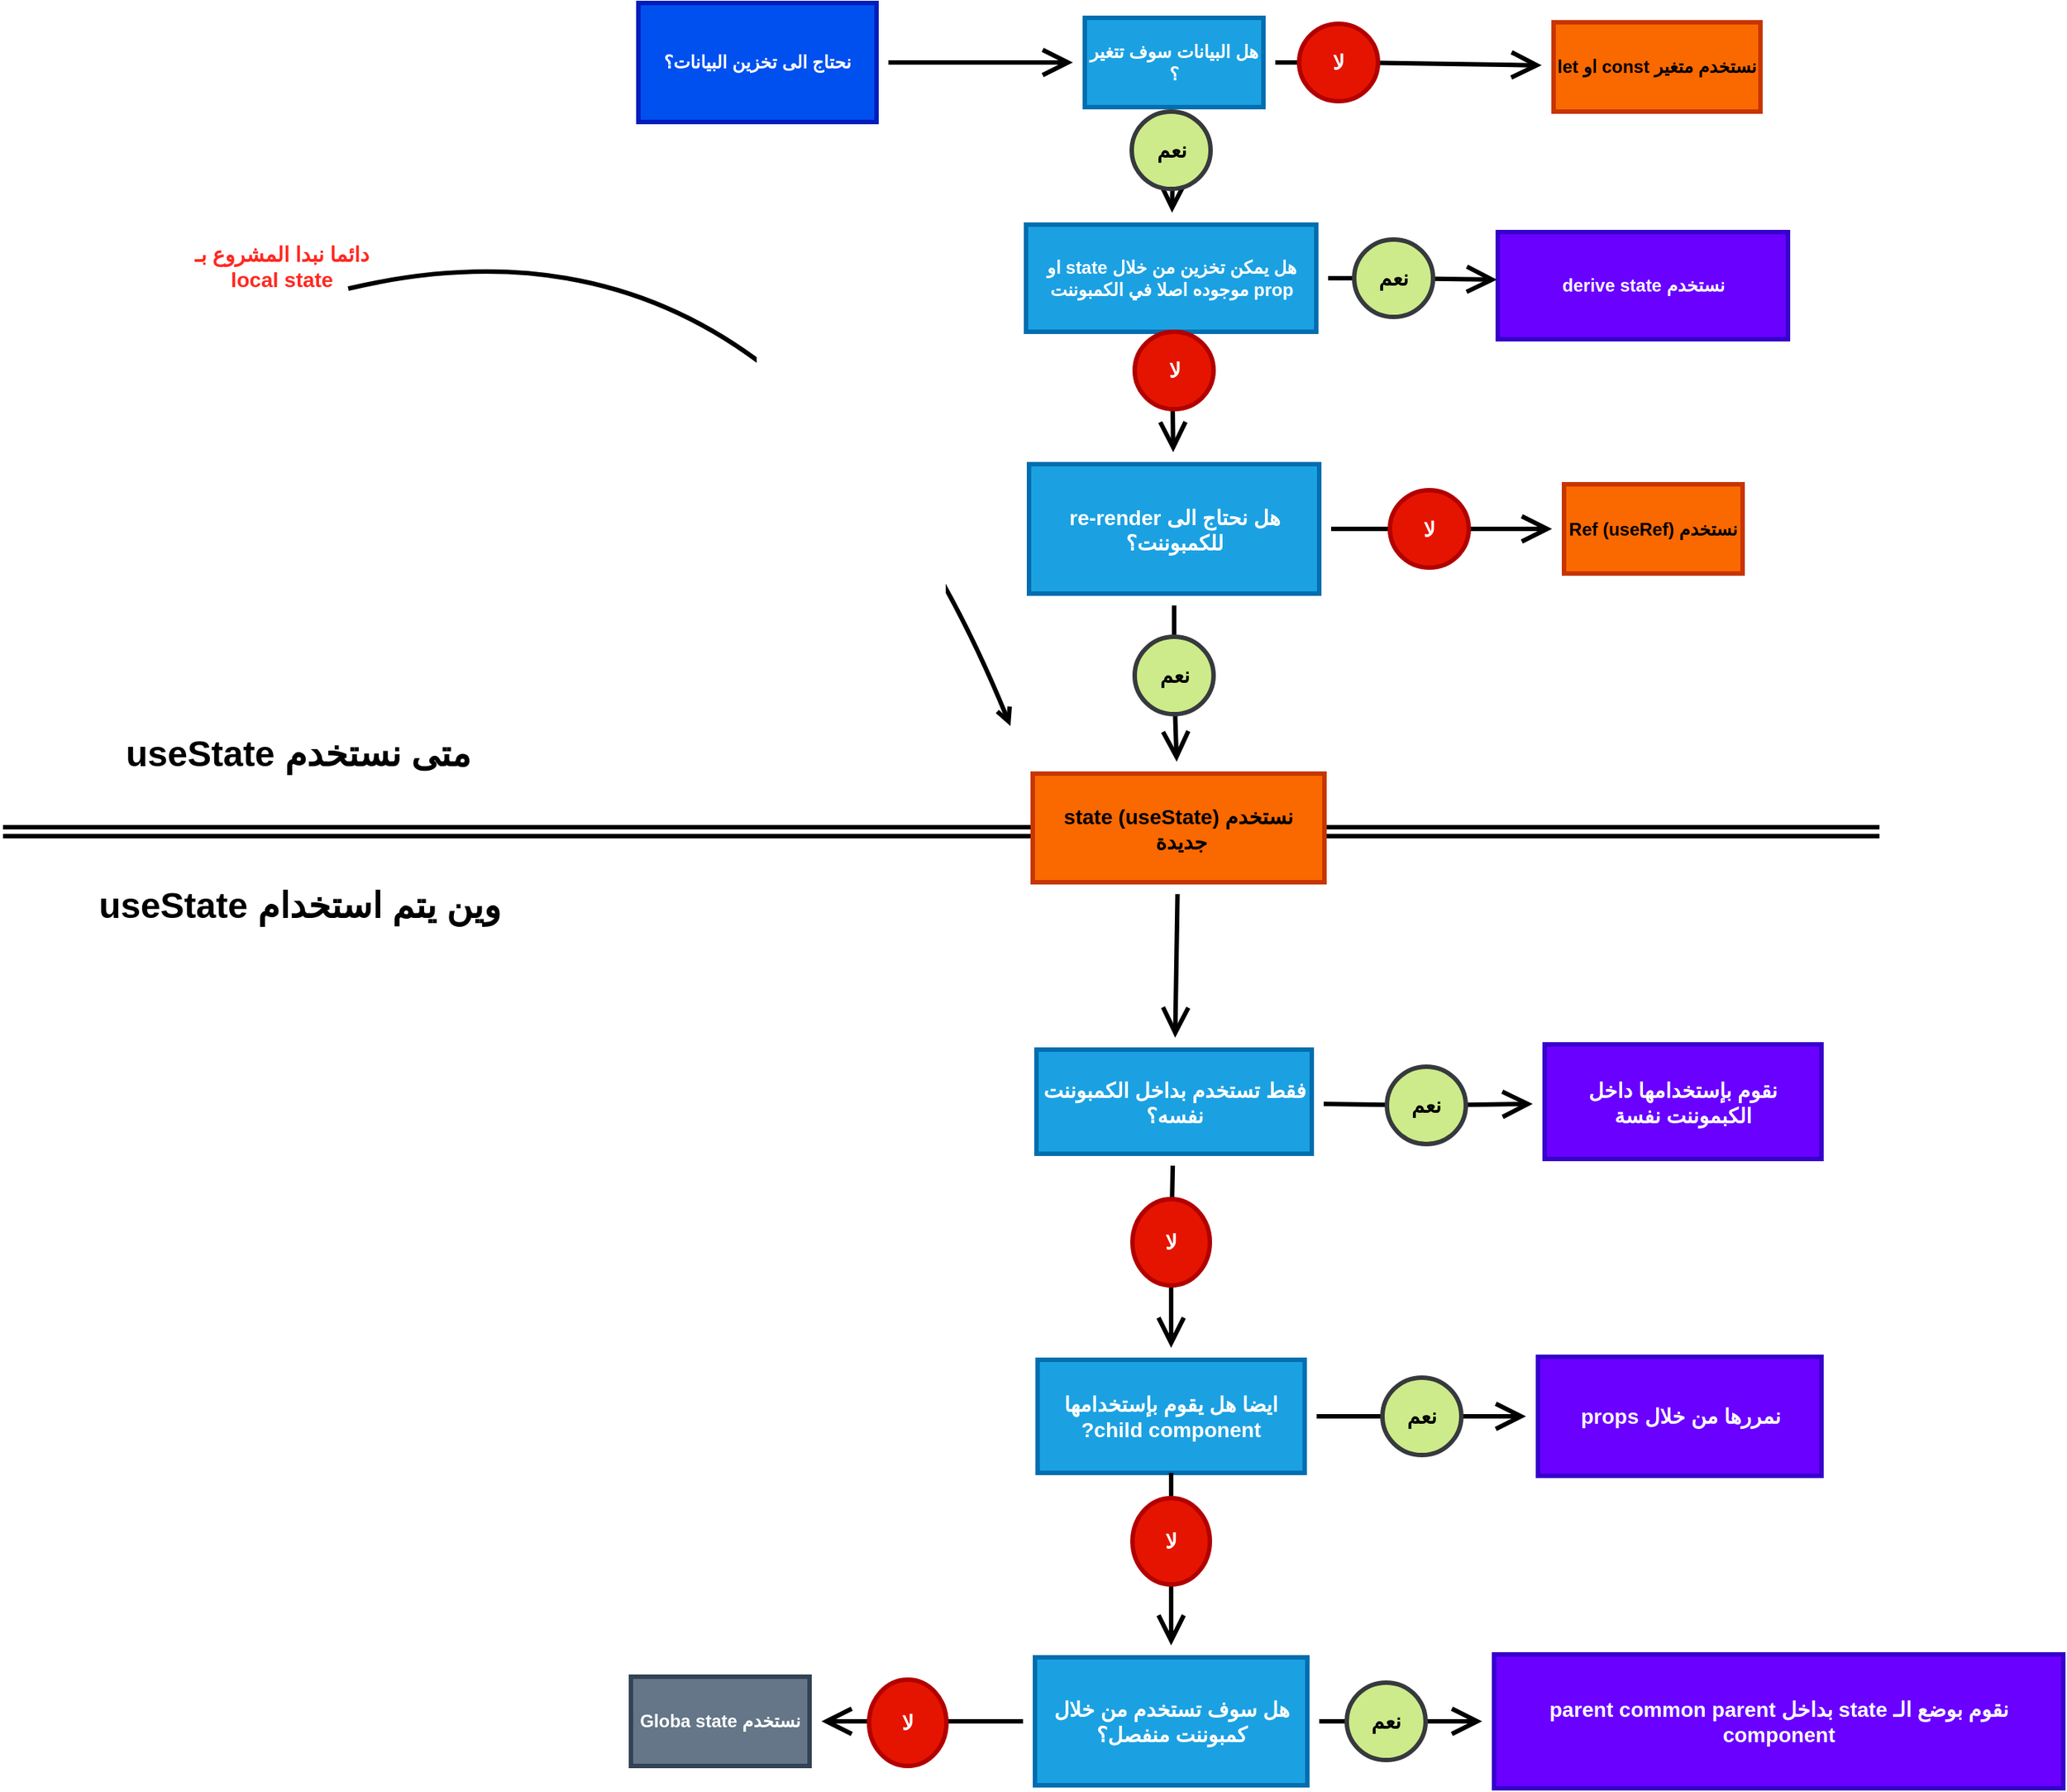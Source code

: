<mxfile>
    <diagram id="fqxXJ3uy9Zd_NtkItkxH" name="Page-1">
        <mxGraphModel dx="2209" dy="1938" grid="0" gridSize="10" guides="1" tooltips="1" connect="1" arrows="1" fold="1" page="1" pageScale="1" pageWidth="850" pageHeight="1100" background="#FFFFFF" math="0" shadow="0">
            <root>
                <mxCell id="0"/>
                <mxCell id="1" parent="0"/>
                <mxCell id="4" value="" style="edgeStyle=none;curved=1;rounded=0;orthogonalLoop=1;jettySize=auto;html=1;endArrow=open;startSize=14;endSize=14;sourcePerimeterSpacing=8;targetPerimeterSpacing=8;strokeWidth=3;" edge="1" parent="1" source="2" target="3">
                    <mxGeometry relative="1" as="geometry"/>
                </mxCell>
                <mxCell id="2" value="&lt;b&gt;نحتاج الى تخزين البيانات؟&lt;/b&gt;" style="rounded=0;whiteSpace=wrap;html=1;strokeWidth=3;fillColor=#0050ef;strokeColor=#001DBC;fontColor=#ffffff;" vertex="1" parent="1">
                    <mxGeometry x="85" y="-163" width="160" height="80" as="geometry"/>
                </mxCell>
                <mxCell id="6" value="" style="edgeStyle=none;curved=1;rounded=0;orthogonalLoop=1;jettySize=auto;html=1;endArrow=open;startSize=14;endSize=14;targetPerimeterSpacing=8;strokeWidth=3;startArrow=none;" edge="1" parent="1" source="40" target="5">
                    <mxGeometry relative="1" as="geometry"/>
                </mxCell>
                <mxCell id="8" value="" style="edgeStyle=none;curved=1;rounded=0;orthogonalLoop=1;jettySize=auto;html=1;endArrow=open;startSize=14;endSize=14;sourcePerimeterSpacing=8;targetPerimeterSpacing=8;strokeWidth=3;" edge="1" parent="1" source="3" target="7">
                    <mxGeometry relative="1" as="geometry"/>
                </mxCell>
                <mxCell id="3" value="&lt;b&gt;هل البيانات سوف تتغير ؟&lt;/b&gt;" style="whiteSpace=wrap;html=1;rounded=0;strokeWidth=3;fillColor=#1ba1e2;fontColor=#ffffff;strokeColor=#006EAF;" vertex="1" parent="1">
                    <mxGeometry x="385" y="-153" width="120" height="60" as="geometry"/>
                </mxCell>
                <mxCell id="5" value="&lt;div style=&quot;direction: rtl;&quot;&gt;&lt;span style=&quot;background-color: initial;&quot;&gt;&lt;b&gt;نستخدم متغير const او let&lt;/b&gt;&lt;/span&gt;&lt;/div&gt;" style="whiteSpace=wrap;html=1;rounded=0;strokeWidth=3;fillColor=#fa6800;fontColor=#000000;strokeColor=#C73500;" vertex="1" parent="1">
                    <mxGeometry x="700" y="-150" width="139" height="60" as="geometry"/>
                </mxCell>
                <mxCell id="10" value="" style="edgeStyle=none;curved=1;rounded=0;orthogonalLoop=1;jettySize=auto;html=1;endArrow=open;startSize=14;endSize=14;targetPerimeterSpacing=8;strokeWidth=3;startArrow=none;" edge="1" parent="1" source="43">
                    <mxGeometry relative="1" as="geometry">
                        <mxPoint x="662" y="23" as="targetPoint"/>
                    </mxGeometry>
                </mxCell>
                <mxCell id="13" value="" style="edgeStyle=none;curved=1;rounded=0;orthogonalLoop=1;jettySize=auto;html=1;endArrow=open;startSize=14;endSize=14;sourcePerimeterSpacing=8;targetPerimeterSpacing=8;strokeWidth=3;" edge="1" parent="1" source="7" target="12">
                    <mxGeometry relative="1" as="geometry"/>
                </mxCell>
                <mxCell id="7" value="&lt;div style=&quot;direction: rtl;&quot;&gt;&lt;span style=&quot;background-color: initial;&quot;&gt;&lt;b&gt;هل يمكن تخزين من خلال state او prop موجوده اصلا في الكمبوننت&lt;/b&gt;&lt;/span&gt;&lt;/div&gt;" style="whiteSpace=wrap;html=1;rounded=0;strokeWidth=3;fillColor=#1ba1e2;fontColor=#ffffff;strokeColor=#006EAF;" vertex="1" parent="1">
                    <mxGeometry x="345.5" y="-14" width="195" height="72" as="geometry"/>
                </mxCell>
                <mxCell id="9" value="&lt;div style=&quot;direction: rtl;&quot;&gt;&lt;b&gt;نستخدم derive state&lt;/b&gt;&lt;/div&gt;" style="whiteSpace=wrap;html=1;rounded=0;strokeWidth=3;fillColor=#6a00ff;fontColor=#ffffff;strokeColor=#3700CC;" vertex="1" parent="1">
                    <mxGeometry x="662.5" y="-9" width="195" height="72" as="geometry"/>
                </mxCell>
                <mxCell id="15" value="" style="edgeStyle=none;curved=1;rounded=0;orthogonalLoop=1;jettySize=auto;html=1;strokeWidth=3;endArrow=open;startSize=14;endSize=14;targetPerimeterSpacing=8;startArrow=none;" edge="1" parent="1" source="46" target="14">
                    <mxGeometry relative="1" as="geometry"/>
                </mxCell>
                <mxCell id="19" value="" style="edgeStyle=none;curved=1;rounded=0;orthogonalLoop=1;jettySize=auto;html=1;strokeWidth=3;endArrow=open;startSize=14;endSize=14;targetPerimeterSpacing=8;startArrow=none;" edge="1" parent="1" source="48" target="18">
                    <mxGeometry relative="1" as="geometry"/>
                </mxCell>
                <mxCell id="12" value="&lt;h3 style=&quot;direction: rtl;&quot;&gt;&lt;span style=&quot;background-color: initial;&quot;&gt;&lt;b&gt;هل نحتاج الى re-render للكمبوننت؟&lt;/b&gt;&lt;/span&gt;&lt;/h3&gt;" style="whiteSpace=wrap;html=1;rounded=0;strokeWidth=3;fillColor=#1ba1e2;fontColor=#ffffff;strokeColor=#006EAF;" vertex="1" parent="1">
                    <mxGeometry x="347.5" y="147" width="195" height="87" as="geometry"/>
                </mxCell>
                <mxCell id="14" value="&lt;div style=&quot;direction: rtl;&quot;&gt;&lt;span style=&quot;background-color: initial;&quot;&gt;&lt;b&gt;نستخدم Ref (useRef)&lt;/b&gt;&lt;/span&gt;&lt;/div&gt;" style="whiteSpace=wrap;html=1;rounded=0;strokeWidth=3;fillColor=#fa6800;fontColor=#000000;strokeColor=#C73500;" vertex="1" parent="1">
                    <mxGeometry x="707" y="160.5" width="120" height="60" as="geometry"/>
                </mxCell>
                <mxCell id="21" value="" style="edgeStyle=none;curved=1;rounded=0;orthogonalLoop=1;jettySize=auto;html=1;strokeWidth=3;endArrow=open;startSize=14;endSize=14;sourcePerimeterSpacing=8;targetPerimeterSpacing=8;" edge="1" parent="1" source="18" target="20">
                    <mxGeometry relative="1" as="geometry"/>
                </mxCell>
                <mxCell id="23" value="" style="edgeStyle=none;curved=1;rounded=0;orthogonalLoop=1;jettySize=auto;html=1;strokeWidth=3;endArrow=open;startSize=14;endSize=14;targetPerimeterSpacing=8;startArrow=none;" edge="1" parent="1" source="50" target="22">
                    <mxGeometry relative="1" as="geometry"/>
                </mxCell>
                <mxCell id="25" value="" style="edgeStyle=none;curved=1;rounded=0;orthogonalLoop=1;jettySize=auto;html=1;strokeWidth=3;endArrow=open;startSize=14;endSize=14;targetPerimeterSpacing=8;startArrow=none;" edge="1" parent="1" source="56" target="24">
                    <mxGeometry relative="1" as="geometry"/>
                </mxCell>
                <mxCell id="20" value="&lt;h3&gt;فقط تستخدم بداخل الكمبوننت نفسه؟&lt;/h3&gt;" style="whiteSpace=wrap;html=1;rounded=0;strokeWidth=3;fillColor=#1ba1e2;fontColor=#ffffff;strokeColor=#006EAF;" vertex="1" parent="1">
                    <mxGeometry x="352.5" y="540.5" width="185" height="70" as="geometry"/>
                </mxCell>
                <mxCell id="22" value="&lt;h3&gt;نقوم بإستخدامها داخل الكبموننت نفسة&lt;/h3&gt;" style="whiteSpace=wrap;html=1;rounded=0;strokeWidth=3;fillColor=#6a00ff;fontColor=#ffffff;strokeColor=#3700CC;" vertex="1" parent="1">
                    <mxGeometry x="694" y="537" width="186" height="77" as="geometry"/>
                </mxCell>
                <mxCell id="27" value="" style="edgeStyle=none;curved=1;rounded=0;orthogonalLoop=1;jettySize=auto;html=1;strokeWidth=3;endArrow=open;startSize=14;endSize=14;targetPerimeterSpacing=8;exitX=0.5;exitY=1;exitDx=0;exitDy=0;startArrow=none;" edge="1" parent="1" source="58" target="26">
                    <mxGeometry relative="1" as="geometry">
                        <mxPoint x="443" y="904" as="sourcePoint"/>
                    </mxGeometry>
                </mxCell>
                <mxCell id="30" value="" style="edgeStyle=none;curved=1;rounded=0;orthogonalLoop=1;jettySize=auto;html=1;strokeWidth=3;endArrow=open;startSize=14;endSize=14;targetPerimeterSpacing=8;startArrow=none;" edge="1" parent="1" source="52" target="29">
                    <mxGeometry relative="1" as="geometry"/>
                </mxCell>
                <mxCell id="24" value="&lt;h3 style=&quot;direction: rtl;&quot;&gt;&lt;span style=&quot;background-color: initial;&quot;&gt;ايضا هل يقوم بإستخدامها child component?&lt;/span&gt;&lt;/h3&gt;" style="whiteSpace=wrap;html=1;rounded=0;strokeWidth=3;fillColor=#1ba1e2;fontColor=#ffffff;strokeColor=#006EAF;" vertex="1" parent="1">
                    <mxGeometry x="353.25" y="749" width="179.5" height="76" as="geometry"/>
                </mxCell>
                <mxCell id="32" value="" style="edgeStyle=none;curved=1;rounded=0;orthogonalLoop=1;jettySize=auto;html=1;strokeWidth=3;endArrow=open;startSize=14;endSize=14;targetPerimeterSpacing=8;startArrow=none;" edge="1" parent="1" source="54" target="31">
                    <mxGeometry relative="1" as="geometry"/>
                </mxCell>
                <mxCell id="34" value="" style="edgeStyle=none;curved=1;rounded=0;orthogonalLoop=1;jettySize=auto;html=1;strokeWidth=3;endArrow=open;startSize=14;endSize=14;sourcePerimeterSpacing=8;targetPerimeterSpacing=8;" edge="1" parent="1" source="26" target="33">
                    <mxGeometry relative="1" as="geometry"/>
                </mxCell>
                <mxCell id="26" value="&lt;h3&gt;هل سوف تستخدم من خلال كمبوننت منفصل؟&lt;/h3&gt;" style="whiteSpace=wrap;html=1;rounded=0;strokeWidth=3;fillColor=#1ba1e2;fontColor=#ffffff;strokeColor=#006EAF;" vertex="1" parent="1">
                    <mxGeometry x="351.5" y="949" width="183" height="86" as="geometry"/>
                </mxCell>
                <mxCell id="29" value="&lt;h3 style=&quot;direction: rtl;&quot;&gt;&lt;span style=&quot;background-color: initial;&quot;&gt;نمررها من خلال props&lt;/span&gt;&lt;/h3&gt;" style="whiteSpace=wrap;html=1;rounded=0;strokeWidth=3;fillColor=#6a00ff;fontColor=#ffffff;strokeColor=#3700CC;" vertex="1" parent="1">
                    <mxGeometry x="689.5" y="747" width="190.5" height="80" as="geometry"/>
                </mxCell>
                <mxCell id="31" value="&lt;h3 style=&quot;direction: rtl;&quot;&gt;&lt;span style=&quot;background-color: initial;&quot;&gt;نقوم بوضع الـ state بداخل parent common parent component&lt;/span&gt;&lt;/h3&gt;" style="whiteSpace=wrap;html=1;rounded=0;strokeWidth=3;fillColor=#6a00ff;fontColor=#ffffff;strokeColor=#3700CC;" vertex="1" parent="1">
                    <mxGeometry x="660" y="947" width="382.5" height="90" as="geometry"/>
                </mxCell>
                <mxCell id="33" value="&lt;div style=&quot;direction: rtl;&quot;&gt;&lt;span style=&quot;background-color: initial;&quot;&gt;&lt;b&gt;نستخدم Globa state&lt;/b&gt;&lt;/span&gt;&lt;/div&gt;" style="whiteSpace=wrap;html=1;rounded=0;strokeWidth=3;fillColor=#647687;fontColor=#ffffff;strokeColor=#314354;" vertex="1" parent="1">
                    <mxGeometry x="80" y="962" width="120" height="60" as="geometry"/>
                </mxCell>
                <mxCell id="41" value="" style="edgeStyle=none;curved=1;rounded=0;orthogonalLoop=1;jettySize=auto;html=1;endArrow=none;startSize=14;endSize=14;sourcePerimeterSpacing=8;strokeWidth=3;" edge="1" parent="1" source="3" target="40">
                    <mxGeometry relative="1" as="geometry">
                        <mxPoint x="513.0" y="-123" as="sourcePoint"/>
                        <mxPoint x="617" y="-123" as="targetPoint"/>
                    </mxGeometry>
                </mxCell>
                <mxCell id="40" value="&lt;h3&gt;لا&lt;/h3&gt;" style="ellipse;whiteSpace=wrap;html=1;strokeWidth=3;fillColor=#e51400;fontColor=#ffffff;strokeColor=#B20000;" vertex="1" parent="1">
                    <mxGeometry x="529" y="-149" width="53" height="52" as="geometry"/>
                </mxCell>
                <mxCell id="42" value="&lt;h3&gt;نعم&lt;/h3&gt;" style="ellipse;whiteSpace=wrap;html=1;strokeWidth=3;fillColor=#cdeb8b;strokeColor=#36393d;" vertex="1" parent="1">
                    <mxGeometry x="416.5" y="-90" width="53" height="52" as="geometry"/>
                </mxCell>
                <mxCell id="44" value="" style="edgeStyle=none;curved=1;rounded=0;orthogonalLoop=1;jettySize=auto;html=1;endArrow=none;startSize=14;endSize=14;sourcePerimeterSpacing=8;strokeWidth=3;" edge="1" parent="1" source="7" target="43">
                    <mxGeometry relative="1" as="geometry">
                        <mxPoint x="548.5" y="18.533" as="sourcePoint"/>
                        <mxPoint x="656" y="15" as="targetPoint"/>
                    </mxGeometry>
                </mxCell>
                <mxCell id="43" value="&lt;h3&gt;نعم&lt;/h3&gt;" style="ellipse;whiteSpace=wrap;html=1;strokeWidth=3;fillColor=#cdeb8b;strokeColor=#36393d;" vertex="1" parent="1">
                    <mxGeometry x="566" y="-4" width="53" height="52" as="geometry"/>
                </mxCell>
                <mxCell id="45" value="&lt;h3&gt;لا&lt;/h3&gt;" style="ellipse;whiteSpace=wrap;html=1;strokeWidth=3;fillColor=#e51400;fontColor=#ffffff;strokeColor=#B20000;" vertex="1" parent="1">
                    <mxGeometry x="418.5" y="58" width="53" height="52" as="geometry"/>
                </mxCell>
                <mxCell id="47" value="" style="edgeStyle=none;curved=1;rounded=0;orthogonalLoop=1;jettySize=auto;html=1;strokeWidth=3;endArrow=none;startSize=14;endSize=14;sourcePerimeterSpacing=8;" edge="1" parent="1" source="12" target="46">
                    <mxGeometry relative="1" as="geometry">
                        <mxPoint x="550.5" y="190.5" as="sourcePoint"/>
                        <mxPoint x="699.0" y="190.5" as="targetPoint"/>
                    </mxGeometry>
                </mxCell>
                <mxCell id="46" value="&lt;h3&gt;لا&lt;/h3&gt;" style="ellipse;whiteSpace=wrap;html=1;strokeWidth=3;fillColor=#e51400;fontColor=#ffffff;strokeColor=#B20000;" vertex="1" parent="1">
                    <mxGeometry x="590" y="164.5" width="53" height="52" as="geometry"/>
                </mxCell>
                <mxCell id="49" value="" style="edgeStyle=none;curved=1;rounded=0;orthogonalLoop=1;jettySize=auto;html=1;strokeWidth=3;endArrow=none;startSize=14;endSize=14;sourcePerimeterSpacing=8;" edge="1" parent="1" source="12" target="48">
                    <mxGeometry relative="1" as="geometry">
                        <mxPoint x="445.769" y="242" as="sourcePoint"/>
                        <mxPoint x="447.336" y="347" as="targetPoint"/>
                    </mxGeometry>
                </mxCell>
                <mxCell id="48" value="&lt;h3&gt;نعم&lt;/h3&gt;" style="ellipse;whiteSpace=wrap;html=1;strokeWidth=3;fillColor=#cdeb8b;strokeColor=#36393d;" vertex="1" parent="1">
                    <mxGeometry x="418.5" y="263.02" width="53" height="52" as="geometry"/>
                </mxCell>
                <mxCell id="51" value="" style="edgeStyle=none;curved=1;rounded=0;orthogonalLoop=1;jettySize=auto;html=1;strokeWidth=3;endArrow=none;startSize=14;endSize=14;sourcePerimeterSpacing=8;" edge="1" parent="1" source="20" target="50">
                    <mxGeometry relative="1" as="geometry">
                        <mxPoint x="543.5" y="575.5" as="sourcePoint"/>
                        <mxPoint x="686.0" y="575.5" as="targetPoint"/>
                    </mxGeometry>
                </mxCell>
                <mxCell id="50" value="&lt;h3&gt;نعم&lt;/h3&gt;" style="ellipse;whiteSpace=wrap;html=1;strokeWidth=3;fillColor=#cdeb8b;strokeColor=#36393d;" vertex="1" parent="1">
                    <mxGeometry x="588" y="552" width="53" height="52" as="geometry"/>
                </mxCell>
                <mxCell id="53" value="" style="edgeStyle=none;curved=1;rounded=0;orthogonalLoop=1;jettySize=auto;html=1;strokeWidth=3;endArrow=none;startSize=14;endSize=14;sourcePerimeterSpacing=8;" edge="1" parent="1" source="24" target="52">
                    <mxGeometry relative="1" as="geometry">
                        <mxPoint x="540.75" y="787" as="sourcePoint"/>
                        <mxPoint x="681.5" y="787" as="targetPoint"/>
                    </mxGeometry>
                </mxCell>
                <mxCell id="52" value="&lt;h3&gt;نعم&lt;/h3&gt;" style="ellipse;whiteSpace=wrap;html=1;strokeWidth=3;fillColor=#cdeb8b;strokeColor=#36393d;" vertex="1" parent="1">
                    <mxGeometry x="585" y="761" width="53" height="52" as="geometry"/>
                </mxCell>
                <mxCell id="55" value="" style="edgeStyle=none;curved=1;rounded=0;orthogonalLoop=1;jettySize=auto;html=1;strokeWidth=3;endArrow=none;startSize=14;endSize=14;sourcePerimeterSpacing=8;" edge="1" parent="1" source="26" target="54">
                    <mxGeometry relative="1" as="geometry">
                        <mxPoint x="542.5" y="992.551" as="sourcePoint"/>
                        <mxPoint x="605.0" y="992.897" as="targetPoint"/>
                    </mxGeometry>
                </mxCell>
                <mxCell id="54" value="&lt;h3&gt;نعم&lt;/h3&gt;" style="ellipse;whiteSpace=wrap;html=1;strokeWidth=3;fillColor=#cdeb8b;strokeColor=#36393d;" vertex="1" parent="1">
                    <mxGeometry x="561" y="966" width="53" height="52" as="geometry"/>
                </mxCell>
                <mxCell id="57" value="" style="edgeStyle=none;curved=1;rounded=0;orthogonalLoop=1;jettySize=auto;html=1;strokeWidth=3;endArrow=none;startSize=14;endSize=14;sourcePerimeterSpacing=8;" edge="1" parent="1" source="20" target="56">
                    <mxGeometry relative="1" as="geometry">
                        <mxPoint x="443.0" y="618.5" as="sourcePoint"/>
                        <mxPoint x="443" y="741" as="targetPoint"/>
                    </mxGeometry>
                </mxCell>
                <mxCell id="56" value="&lt;h3&gt;لا&lt;/h3&gt;" style="ellipse;whiteSpace=wrap;html=1;strokeWidth=3;fillColor=#e51400;fontColor=#ffffff;strokeColor=#B20000;" vertex="1" parent="1">
                    <mxGeometry x="417" y="641" width="52" height="58" as="geometry"/>
                </mxCell>
                <mxCell id="59" value="" style="edgeStyle=none;curved=1;rounded=0;orthogonalLoop=1;jettySize=auto;html=1;strokeWidth=3;endArrow=none;startSize=14;endSize=14;sourcePerimeterSpacing=8;exitX=0.5;exitY=1;exitDx=0;exitDy=0;" edge="1" parent="1" source="24" target="58">
                    <mxGeometry relative="1" as="geometry">
                        <mxPoint x="443" y="825" as="sourcePoint"/>
                        <mxPoint x="443" y="941" as="targetPoint"/>
                    </mxGeometry>
                </mxCell>
                <mxCell id="58" value="&lt;h3&gt;لا&lt;/h3&gt;" style="ellipse;whiteSpace=wrap;html=1;strokeWidth=3;fillColor=#e51400;fontColor=#ffffff;strokeColor=#B20000;" vertex="1" parent="1">
                    <mxGeometry x="417" y="842" width="52" height="58" as="geometry"/>
                </mxCell>
                <mxCell id="60" value="&lt;h3&gt;لا&lt;/h3&gt;" style="ellipse;whiteSpace=wrap;html=1;strokeWidth=3;fillColor=#e51400;fontColor=#ffffff;strokeColor=#B20000;" vertex="1" parent="1">
                    <mxGeometry x="240" y="964" width="52" height="58" as="geometry"/>
                </mxCell>
                <mxCell id="61" value="" style="edgeStyle=none;orthogonalLoop=1;jettySize=auto;html=1;strokeWidth=3;endArrow=open;sourcePerimeterSpacing=8;targetPerimeterSpacing=8;strokeColor=default;curved=1;shape=link;" edge="1" parent="1">
                    <mxGeometry width="140" relative="1" as="geometry">
                        <mxPoint x="-342" y="394" as="sourcePoint"/>
                        <mxPoint x="919" y="394" as="targetPoint"/>
                        <Array as="points"/>
                    </mxGeometry>
                </mxCell>
                <mxCell id="18" value="&lt;h3 style=&quot;direction: rtl;&quot;&gt;&lt;span style=&quot;background-color: initial;&quot;&gt;نستخدم state (useState) جديدة&amp;nbsp;&lt;/span&gt;&lt;/h3&gt;" style="whiteSpace=wrap;html=1;rounded=0;strokeWidth=3;rotation=0;fillColor=#fa6800;fontColor=#000000;strokeColor=#C73500;" vertex="1" parent="1">
                    <mxGeometry x="350" y="355" width="196" height="73" as="geometry"/>
                </mxCell>
                <mxCell id="62" value="&lt;h1 style=&quot;direction: rtl;&quot;&gt;متى نستخدم useState&lt;/h1&gt;" style="text;strokeColor=none;fillColor=none;html=1;align=center;verticalAlign=middle;whiteSpace=wrap;rounded=0;strokeWidth=3;" vertex="1" parent="1">
                    <mxGeometry x="-269" y="297" width="251" height="90" as="geometry"/>
                </mxCell>
                <mxCell id="63" value="&lt;h1 style=&quot;direction: rtl;&quot;&gt;&lt;span style=&quot;background-color: initial;&quot;&gt;وين يتم استخدام useState&lt;/span&gt;&lt;/h1&gt;" style="text;html=1;align=center;verticalAlign=middle;resizable=0;points=[];autosize=1;strokeColor=none;fillColor=none;" vertex="1" parent="1">
                    <mxGeometry x="-269" y="407" width="251" height="73" as="geometry"/>
                </mxCell>
                <mxCell id="64" value="" style="edgeStyle=none;orthogonalLoop=1;jettySize=auto;html=1;strokeColor=default;strokeWidth=3;endArrow=open;sourcePerimeterSpacing=8;targetPerimeterSpacing=8;curved=1;" edge="1" parent="1">
                    <mxGeometry width="140" relative="1" as="geometry">
                        <mxPoint x="-110" y="29" as="sourcePoint"/>
                        <mxPoint x="335" y="323" as="targetPoint"/>
                        <Array as="points">
                            <mxPoint x="186" y="-41"/>
                        </Array>
                    </mxGeometry>
                </mxCell>
                <mxCell id="65" value="&lt;h3&gt;&lt;font color=&quot;#ff2921&quot;&gt;دائما نبدا المشروع بـ&lt;br&gt; local state&lt;/font&gt;&lt;/h3&gt;" style="text;html=1;align=center;verticalAlign=middle;resizable=0;points=[];autosize=1;strokeColor=none;fillColor=none;" vertex="1" parent="1">
                    <mxGeometry x="-212" y="-23" width="113" height="74" as="geometry"/>
                </mxCell>
            </root>
        </mxGraphModel>
    </diagram>
</mxfile>